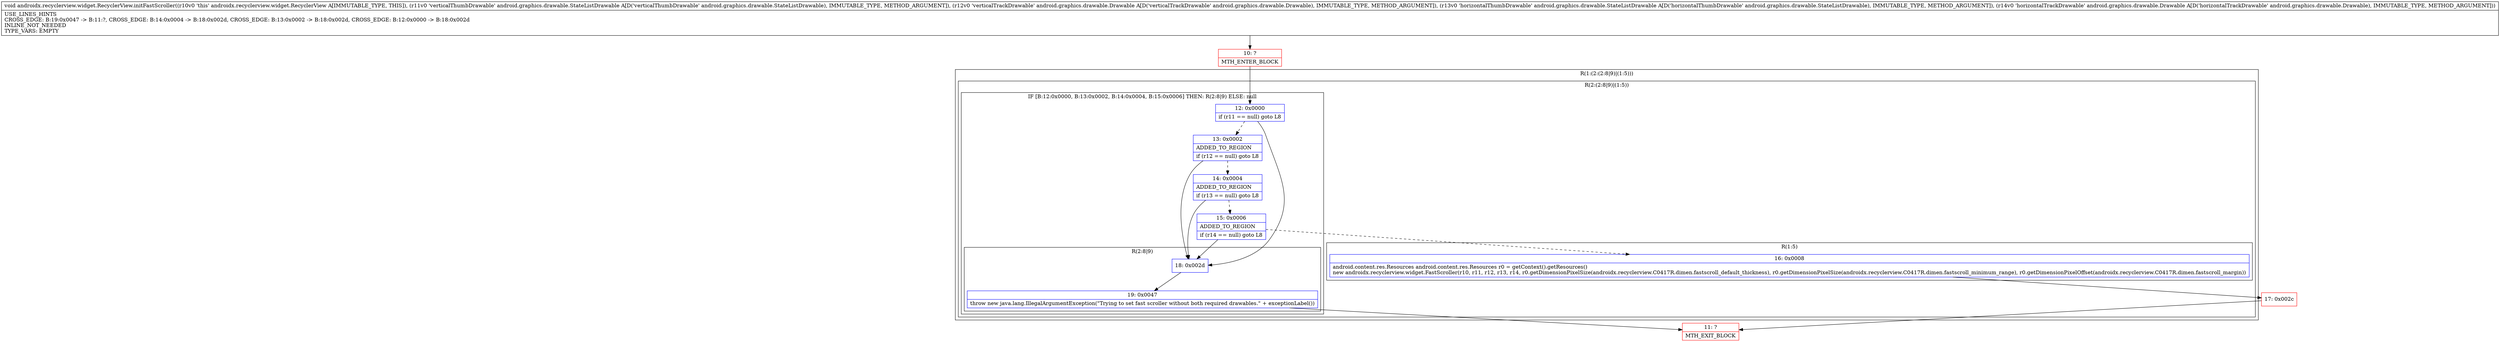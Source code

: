 digraph "CFG forandroidx.recyclerview.widget.RecyclerView.initFastScroller(Landroid\/graphics\/drawable\/StateListDrawable;Landroid\/graphics\/drawable\/Drawable;Landroid\/graphics\/drawable\/StateListDrawable;Landroid\/graphics\/drawable\/Drawable;)V" {
subgraph cluster_Region_582587329 {
label = "R(1:(2:(2:8|9)|(1:5)))";
node [shape=record,color=blue];
subgraph cluster_Region_1903099384 {
label = "R(2:(2:8|9)|(1:5))";
node [shape=record,color=blue];
subgraph cluster_IfRegion_1329817879 {
label = "IF [B:12:0x0000, B:13:0x0002, B:14:0x0004, B:15:0x0006] THEN: R(2:8|9) ELSE: null";
node [shape=record,color=blue];
Node_12 [shape=record,label="{12\:\ 0x0000|if (r11 == null) goto L8\l}"];
Node_13 [shape=record,label="{13\:\ 0x0002|ADDED_TO_REGION\l|if (r12 == null) goto L8\l}"];
Node_14 [shape=record,label="{14\:\ 0x0004|ADDED_TO_REGION\l|if (r13 == null) goto L8\l}"];
Node_15 [shape=record,label="{15\:\ 0x0006|ADDED_TO_REGION\l|if (r14 == null) goto L8\l}"];
subgraph cluster_Region_770262128 {
label = "R(2:8|9)";
node [shape=record,color=blue];
Node_18 [shape=record,label="{18\:\ 0x002d}"];
Node_19 [shape=record,label="{19\:\ 0x0047|throw new java.lang.IllegalArgumentException(\"Trying to set fast scroller without both required drawables.\" + exceptionLabel())\l}"];
}
}
subgraph cluster_Region_399699977 {
label = "R(1:5)";
node [shape=record,color=blue];
Node_16 [shape=record,label="{16\:\ 0x0008|android.content.res.Resources android.content.res.Resources r0 = getContext().getResources()\lnew androidx.recyclerview.widget.FastScroller(r10, r11, r12, r13, r14, r0.getDimensionPixelSize(androidx.recyclerview.C0417R.dimen.fastscroll_default_thickness), r0.getDimensionPixelSize(androidx.recyclerview.C0417R.dimen.fastscroll_minimum_range), r0.getDimensionPixelOffset(androidx.recyclerview.C0417R.dimen.fastscroll_margin))\l}"];
}
}
}
Node_10 [shape=record,color=red,label="{10\:\ ?|MTH_ENTER_BLOCK\l}"];
Node_17 [shape=record,color=red,label="{17\:\ 0x002c}"];
Node_11 [shape=record,color=red,label="{11\:\ ?|MTH_EXIT_BLOCK\l}"];
MethodNode[shape=record,label="{void androidx.recyclerview.widget.RecyclerView.initFastScroller((r10v0 'this' androidx.recyclerview.widget.RecyclerView A[IMMUTABLE_TYPE, THIS]), (r11v0 'verticalThumbDrawable' android.graphics.drawable.StateListDrawable A[D('verticalThumbDrawable' android.graphics.drawable.StateListDrawable), IMMUTABLE_TYPE, METHOD_ARGUMENT]), (r12v0 'verticalTrackDrawable' android.graphics.drawable.Drawable A[D('verticalTrackDrawable' android.graphics.drawable.Drawable), IMMUTABLE_TYPE, METHOD_ARGUMENT]), (r13v0 'horizontalThumbDrawable' android.graphics.drawable.StateListDrawable A[D('horizontalThumbDrawable' android.graphics.drawable.StateListDrawable), IMMUTABLE_TYPE, METHOD_ARGUMENT]), (r14v0 'horizontalTrackDrawable' android.graphics.drawable.Drawable A[D('horizontalTrackDrawable' android.graphics.drawable.Drawable), IMMUTABLE_TYPE, METHOD_ARGUMENT]))  | USE_LINES_HINTS\lCROSS_EDGE: B:19:0x0047 \-\> B:11:?, CROSS_EDGE: B:14:0x0004 \-\> B:18:0x002d, CROSS_EDGE: B:13:0x0002 \-\> B:18:0x002d, CROSS_EDGE: B:12:0x0000 \-\> B:18:0x002d\lINLINE_NOT_NEEDED\lTYPE_VARS: EMPTY\l}"];
MethodNode -> Node_10;Node_12 -> Node_13[style=dashed];
Node_12 -> Node_18;
Node_13 -> Node_14[style=dashed];
Node_13 -> Node_18;
Node_14 -> Node_15[style=dashed];
Node_14 -> Node_18;
Node_15 -> Node_16[style=dashed];
Node_15 -> Node_18;
Node_18 -> Node_19;
Node_19 -> Node_11;
Node_16 -> Node_17;
Node_10 -> Node_12;
Node_17 -> Node_11;
}


